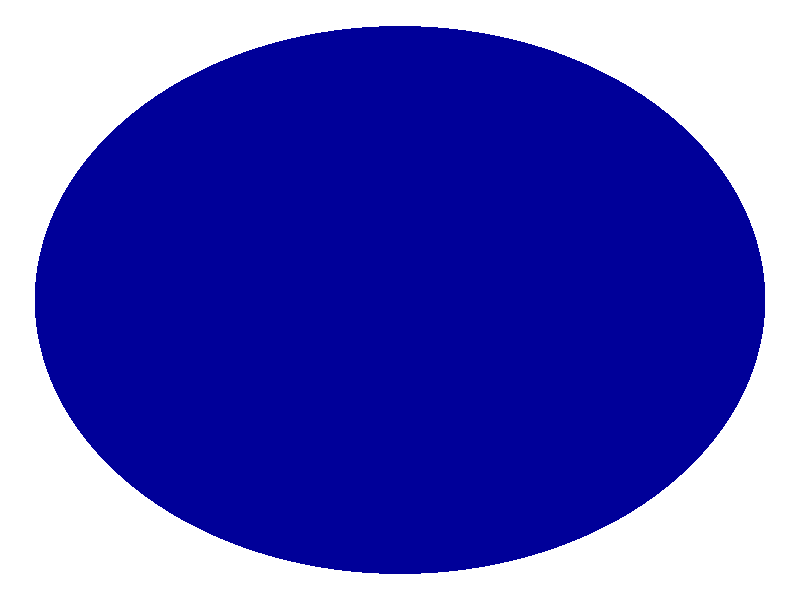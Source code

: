 camera {
  location    <0.0, 0.0, -10.0>
  direction 10*x
  sky         y
  up          2*y
  right       -2*x
  look_at     <0, 0, 0>
  //angle       40
}

light_source {
  <-1, 2, -1.5>*100000
  color rgb <1, 1, 1>
}

background { color rgbf<1,1,1, 1> }

#declare Threshold=0.4;
#declare Radius=1.5;
#declare Strength=1;
#declare Color= rgb<0,0,0.6>;
#declare Top=0;
#declare Right=0;
#declare Down=0;
#declare Left=0;

object {
	blob {
		threshold Threshold
		sphere { <0.0, 0.0, 0.0>, Radius, Strength }
		#if (Top)
			sphere { <0.0, 2.0, 0.0>, Radius, Strength }
		#end
		#if (Right)
			sphere { <-2.0, 0.0, 0.0>, Radius, Strength }
		#end
		#if (Left)
			sphere { <2.0, 0.0, 0.0>, Radius, Strength }
		#end
		#if (Down)
			sphere { <0.0, -2.0, 0.0>, Radius, Strength }
		#end
		
		texture {
			pigment {
				color Color
			}
			finish {reflection 0.2 brilliance 0.0 phong 0.3 phong_size 1.0 specular 1 roughness 0.005}
		}
		/*texture {
			pigment {aoi color_map {[1.0 rgbf <1,1,1,1>][0.3 rgb 0.0]}}
		} */
	}
}
